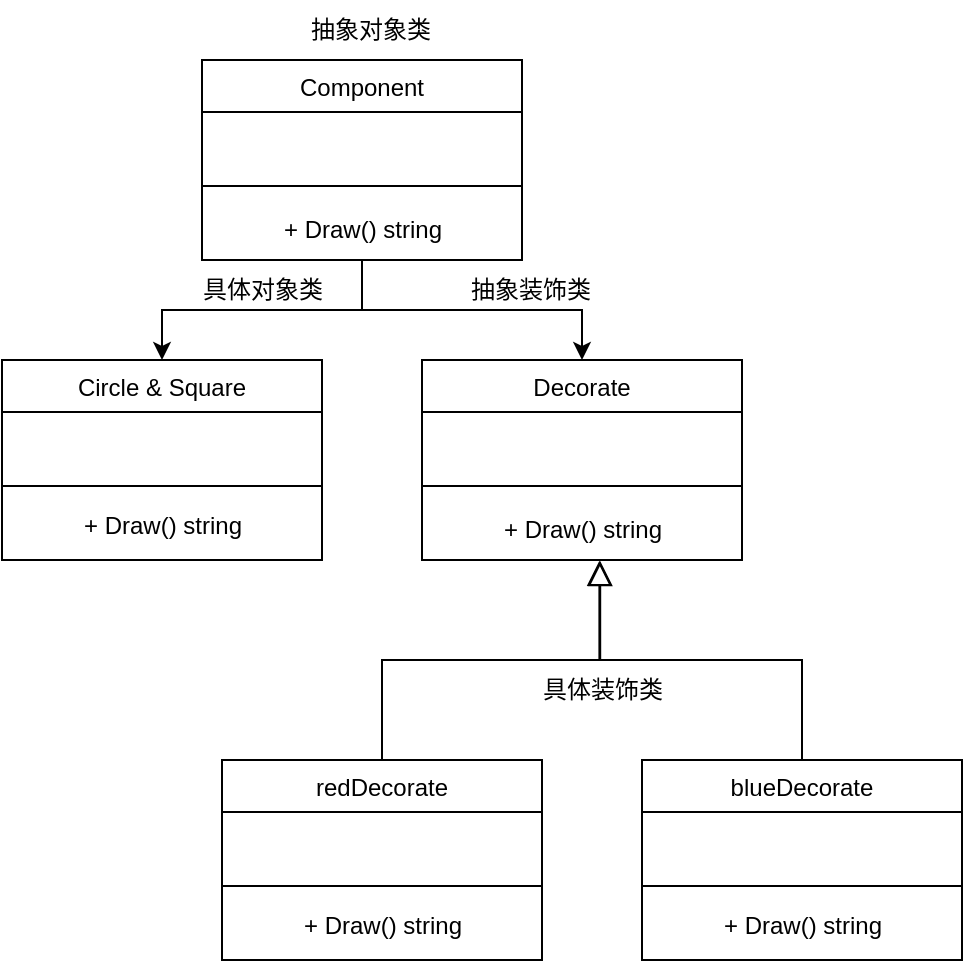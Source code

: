 <mxfile version="21.3.7" type="device">
  <diagram name="第 1 页" id="fU36N8zCL7u6BwhCAJxX">
    <mxGraphModel dx="1036" dy="614" grid="1" gridSize="10" guides="1" tooltips="1" connect="1" arrows="1" fold="1" page="1" pageScale="1" pageWidth="827" pageHeight="1169" math="0" shadow="0">
      <root>
        <mxCell id="0" />
        <mxCell id="1" parent="0" />
        <mxCell id="oUEkMBp9ayPWiFXYv4sX-1" value="" style="endArrow=block;endSize=10;endFill=0;shadow=0;strokeWidth=1;rounded=0;edgeStyle=elbowEdgeStyle;elbow=vertical;entryX=0.587;entryY=1.013;entryDx=0;entryDy=0;entryPerimeter=0;" edge="1" parent="1" target="oUEkMBp9ayPWiFXYv4sX-18">
          <mxGeometry width="160" relative="1" as="geometry">
            <mxPoint x="380" y="390.0" as="sourcePoint" />
            <mxPoint x="480" y="288" as="targetPoint" />
          </mxGeometry>
        </mxCell>
        <mxCell id="oUEkMBp9ayPWiFXYv4sX-2" value="T2" style="swimlane;fontStyle=0;align=center;verticalAlign=top;childLayout=stackLayout;horizontal=1;startSize=26;horizontalStack=0;resizeParent=1;resizeLast=0;collapsible=1;marginBottom=0;rounded=0;shadow=0;strokeWidth=1;" vertex="1" parent="1">
          <mxGeometry x="510" y="390" width="160" height="100" as="geometry">
            <mxRectangle x="340" y="380" width="170" height="26" as="alternateBounds" />
          </mxGeometry>
        </mxCell>
        <mxCell id="oUEkMBp9ayPWiFXYv4sX-3" value="" style="line;html=1;strokeWidth=1;align=left;verticalAlign=middle;spacingTop=-1;spacingLeft=3;spacingRight=3;rotatable=0;labelPosition=right;points=[];portConstraint=eastwest;" vertex="1" parent="oUEkMBp9ayPWiFXYv4sX-2">
          <mxGeometry y="26" width="160" height="74" as="geometry" />
        </mxCell>
        <mxCell id="oUEkMBp9ayPWiFXYv4sX-4" value="" style="endArrow=block;endSize=10;endFill=0;shadow=0;strokeWidth=1;rounded=0;edgeStyle=elbowEdgeStyle;elbow=vertical;entryX=0.591;entryY=1.016;entryDx=0;entryDy=0;entryPerimeter=0;" edge="1" parent="1" source="oUEkMBp9ayPWiFXYv4sX-2" target="oUEkMBp9ayPWiFXYv4sX-18">
          <mxGeometry width="160" relative="1" as="geometry">
            <mxPoint x="390" y="403" as="sourcePoint" />
            <mxPoint x="480" y="288" as="targetPoint" />
          </mxGeometry>
        </mxCell>
        <mxCell id="oUEkMBp9ayPWiFXYv4sX-5" value="redDecorate" style="swimlane;fontStyle=0;align=center;verticalAlign=top;childLayout=stackLayout;horizontal=1;startSize=26;horizontalStack=0;resizeParent=1;resizeLast=0;collapsible=1;marginBottom=0;rounded=0;shadow=0;strokeWidth=1;" vertex="1" parent="1">
          <mxGeometry x="300" y="390" width="160" height="100" as="geometry">
            <mxRectangle x="340" y="380" width="170" height="26" as="alternateBounds" />
          </mxGeometry>
        </mxCell>
        <mxCell id="oUEkMBp9ayPWiFXYv4sX-6" value="" style="line;html=1;strokeWidth=1;align=left;verticalAlign=middle;spacingTop=-1;spacingLeft=3;spacingRight=3;rotatable=0;labelPosition=right;points=[];portConstraint=eastwest;" vertex="1" parent="oUEkMBp9ayPWiFXYv4sX-5">
          <mxGeometry y="26" width="160" height="74" as="geometry" />
        </mxCell>
        <mxCell id="oUEkMBp9ayPWiFXYv4sX-7" value="blueDecorate" style="swimlane;fontStyle=0;align=center;verticalAlign=top;childLayout=stackLayout;horizontal=1;startSize=26;horizontalStack=0;resizeParent=1;resizeLast=0;collapsible=1;marginBottom=0;rounded=0;shadow=0;strokeWidth=1;" vertex="1" parent="1">
          <mxGeometry x="510" y="390" width="160" height="100" as="geometry">
            <mxRectangle x="340" y="380" width="170" height="26" as="alternateBounds" />
          </mxGeometry>
        </mxCell>
        <mxCell id="oUEkMBp9ayPWiFXYv4sX-8" value="" style="line;html=1;strokeWidth=1;align=left;verticalAlign=middle;spacingTop=-1;spacingLeft=3;spacingRight=3;rotatable=0;labelPosition=right;points=[];portConstraint=eastwest;" vertex="1" parent="oUEkMBp9ayPWiFXYv4sX-7">
          <mxGeometry y="26" width="160" height="74" as="geometry" />
        </mxCell>
        <mxCell id="oUEkMBp9ayPWiFXYv4sX-9" value="" style="edgeStyle=orthogonalEdgeStyle;rounded=0;orthogonalLoop=1;jettySize=auto;html=1;entryX=0.5;entryY=0;entryDx=0;entryDy=0;" edge="1" parent="1" source="oUEkMBp9ayPWiFXYv4sX-10" target="oUEkMBp9ayPWiFXYv4sX-16">
          <mxGeometry relative="1" as="geometry" />
        </mxCell>
        <mxCell id="oUEkMBp9ayPWiFXYv4sX-24" value="" style="edgeStyle=orthogonalEdgeStyle;rounded=0;orthogonalLoop=1;jettySize=auto;html=1;" edge="1" parent="1" source="oUEkMBp9ayPWiFXYv4sX-10" target="oUEkMBp9ayPWiFXYv4sX-22">
          <mxGeometry relative="1" as="geometry" />
        </mxCell>
        <mxCell id="oUEkMBp9ayPWiFXYv4sX-10" value="Component" style="swimlane;fontStyle=0;align=center;verticalAlign=top;childLayout=stackLayout;horizontal=1;startSize=26;horizontalStack=0;resizeParent=1;resizeLast=0;collapsible=1;marginBottom=0;rounded=0;shadow=0;strokeWidth=1;" vertex="1" parent="1">
          <mxGeometry x="290" y="40" width="160" height="100" as="geometry">
            <mxRectangle x="340" y="380" width="170" height="26" as="alternateBounds" />
          </mxGeometry>
        </mxCell>
        <mxCell id="oUEkMBp9ayPWiFXYv4sX-11" value="" style="line;html=1;strokeWidth=1;align=left;verticalAlign=middle;spacingTop=-1;spacingLeft=3;spacingRight=3;rotatable=0;labelPosition=right;points=[];portConstraint=eastwest;" vertex="1" parent="oUEkMBp9ayPWiFXYv4sX-10">
          <mxGeometry y="26" width="160" height="74" as="geometry" />
        </mxCell>
        <mxCell id="oUEkMBp9ayPWiFXYv4sX-13" value="+ Draw() string" style="text;html=1;align=center;verticalAlign=middle;resizable=0;points=[];autosize=1;strokeColor=none;fillColor=none;" vertex="1" parent="1">
          <mxGeometry x="320" y="110" width="100" height="30" as="geometry" />
        </mxCell>
        <mxCell id="oUEkMBp9ayPWiFXYv4sX-14" value="+ Draw() string" style="text;html=1;align=center;verticalAlign=middle;resizable=0;points=[];autosize=1;strokeColor=none;fillColor=none;" vertex="1" parent="1">
          <mxGeometry x="330" y="458" width="100" height="30" as="geometry" />
        </mxCell>
        <mxCell id="oUEkMBp9ayPWiFXYv4sX-15" value="+ Draw() string" style="text;html=1;align=center;verticalAlign=middle;resizable=0;points=[];autosize=1;strokeColor=none;fillColor=none;" vertex="1" parent="1">
          <mxGeometry x="540" y="458" width="100" height="30" as="geometry" />
        </mxCell>
        <mxCell id="oUEkMBp9ayPWiFXYv4sX-16" value="Decorate" style="swimlane;fontStyle=0;align=center;verticalAlign=top;childLayout=stackLayout;horizontal=1;startSize=26;horizontalStack=0;resizeParent=1;resizeLast=0;collapsible=1;marginBottom=0;rounded=0;shadow=0;strokeWidth=1;" vertex="1" parent="1">
          <mxGeometry x="400" y="190" width="160" height="100" as="geometry">
            <mxRectangle x="550" y="140" width="160" height="26" as="alternateBounds" />
          </mxGeometry>
        </mxCell>
        <mxCell id="oUEkMBp9ayPWiFXYv4sX-17" value="" style="line;html=1;strokeWidth=1;align=left;verticalAlign=middle;spacingTop=-1;spacingLeft=3;spacingRight=3;rotatable=0;labelPosition=right;points=[];portConstraint=eastwest;" vertex="1" parent="oUEkMBp9ayPWiFXYv4sX-16">
          <mxGeometry y="26" width="160" height="74" as="geometry" />
        </mxCell>
        <mxCell id="oUEkMBp9ayPWiFXYv4sX-18" value="+ Draw() string" style="text;html=1;align=center;verticalAlign=middle;resizable=0;points=[];autosize=1;strokeColor=none;fillColor=none;" vertex="1" parent="1">
          <mxGeometry x="430" y="260" width="100" height="30" as="geometry" />
        </mxCell>
        <mxCell id="oUEkMBp9ayPWiFXYv4sX-19" value="具体装饰类" style="text;html=1;align=center;verticalAlign=middle;resizable=0;points=[];autosize=1;strokeColor=none;fillColor=none;" vertex="1" parent="1">
          <mxGeometry x="450" y="340" width="80" height="30" as="geometry" />
        </mxCell>
        <mxCell id="oUEkMBp9ayPWiFXYv4sX-22" value="Circle &amp; Square" style="swimlane;fontStyle=0;align=center;verticalAlign=top;childLayout=stackLayout;horizontal=1;startSize=26;horizontalStack=0;resizeParent=1;resizeLast=0;collapsible=1;marginBottom=0;rounded=0;shadow=0;strokeWidth=1;" vertex="1" parent="1">
          <mxGeometry x="190" y="190" width="160" height="100" as="geometry">
            <mxRectangle x="340" y="380" width="170" height="26" as="alternateBounds" />
          </mxGeometry>
        </mxCell>
        <mxCell id="oUEkMBp9ayPWiFXYv4sX-23" value="" style="line;html=1;strokeWidth=1;align=left;verticalAlign=middle;spacingTop=-1;spacingLeft=3;spacingRight=3;rotatable=0;labelPosition=right;points=[];portConstraint=eastwest;" vertex="1" parent="oUEkMBp9ayPWiFXYv4sX-22">
          <mxGeometry y="26" width="160" height="74" as="geometry" />
        </mxCell>
        <mxCell id="oUEkMBp9ayPWiFXYv4sX-26" value="抽象装饰类" style="text;html=1;align=center;verticalAlign=middle;resizable=0;points=[];autosize=1;strokeColor=none;fillColor=none;" vertex="1" parent="1">
          <mxGeometry x="414" y="140" width="80" height="30" as="geometry" />
        </mxCell>
        <mxCell id="oUEkMBp9ayPWiFXYv4sX-27" value="具体对象类" style="text;html=1;align=center;verticalAlign=middle;resizable=0;points=[];autosize=1;strokeColor=none;fillColor=none;" vertex="1" parent="1">
          <mxGeometry x="280" y="140" width="80" height="30" as="geometry" />
        </mxCell>
        <mxCell id="oUEkMBp9ayPWiFXYv4sX-28" value="抽象对象类" style="text;html=1;align=center;verticalAlign=middle;resizable=0;points=[];autosize=1;strokeColor=none;fillColor=none;" vertex="1" parent="1">
          <mxGeometry x="334" y="10" width="80" height="30" as="geometry" />
        </mxCell>
        <mxCell id="oUEkMBp9ayPWiFXYv4sX-30" value="+ Draw() string" style="text;html=1;align=center;verticalAlign=middle;resizable=0;points=[];autosize=1;strokeColor=none;fillColor=none;" vertex="1" parent="1">
          <mxGeometry x="220" y="258" width="100" height="30" as="geometry" />
        </mxCell>
      </root>
    </mxGraphModel>
  </diagram>
</mxfile>
